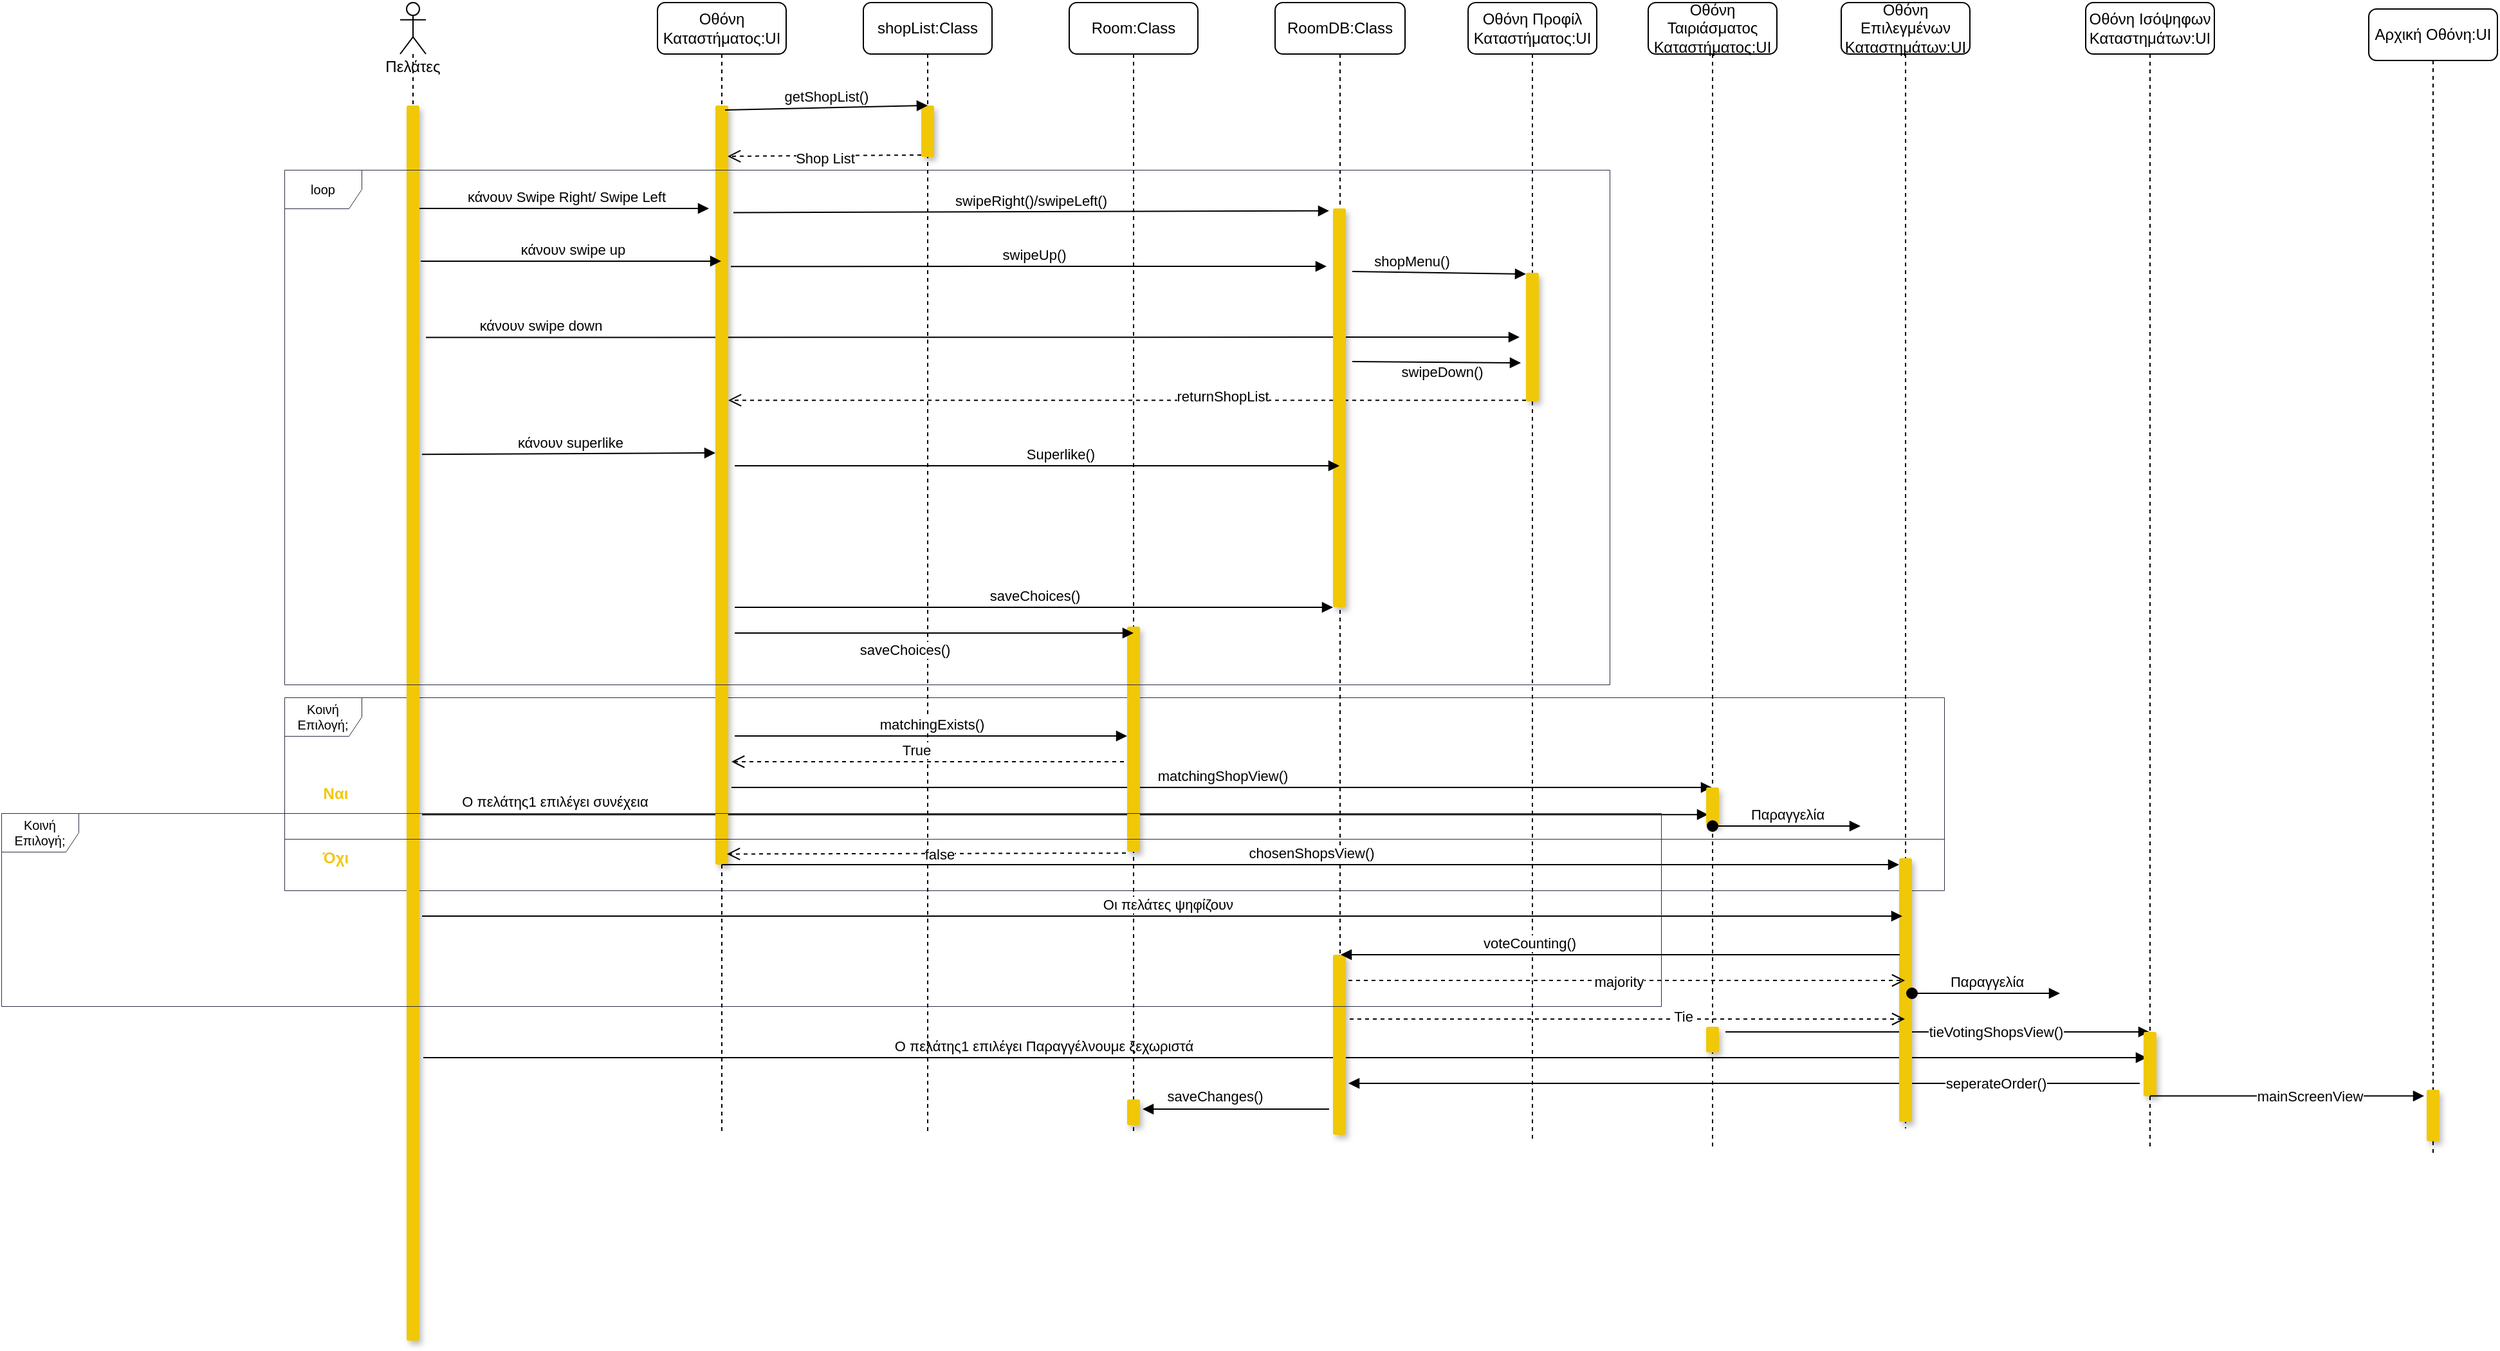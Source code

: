 <mxfile version="18.1.3" type="device"><diagram id="wptZ5MBNka8r5in_MfUg" name="Page-1"><mxGraphModel dx="2249" dy="762" grid="1" gridSize="10" guides="1" tooltips="1" connect="1" arrows="1" fold="1" page="1" pageScale="1" pageWidth="827" pageHeight="1169" math="0" shadow="0"><root><mxCell id="0"/><mxCell id="1" parent="0"/><mxCell id="-vrm6RU2Ln3Ed8rRnsiV-47" value="Κοινή Επιλογή;" style="shape=umlFrame;whiteSpace=wrap;html=1;rounded=0;shadow=0;fontSize=10;strokeColor=#2B2D42;strokeWidth=0.5;fillColor=#FFFFFF;" vertex="1" parent="1"><mxGeometry x="-100" y="620" width="1290" height="150" as="geometry"/></mxCell><mxCell id="-vrm6RU2Ln3Ed8rRnsiV-20" value="" style="html=1;verticalAlign=bottom;endArrow=block;rounded=0;" edge="1" parent="1" target="ZKOWVyFA38tyulBG3vYH-11"><mxGeometry width="80" relative="1" as="geometry"><mxPoint x="1020" y="880" as="sourcePoint"/><mxPoint x="1310" y="880" as="targetPoint"/></mxGeometry></mxCell><mxCell id="-vrm6RU2Ln3Ed8rRnsiV-22" value="tieVotingShopsView()" style="edgeLabel;html=1;align=center;verticalAlign=middle;resizable=0;points=[];" vertex="1" connectable="0" parent="-vrm6RU2Ln3Ed8rRnsiV-20"><mxGeometry x="0.226" relative="1" as="geometry"><mxPoint x="8" as="offset"/></mxGeometry></mxCell><mxCell id="-vrm6RU2Ln3Ed8rRnsiV-44" value="O πελάτης1 επιλέγει συνέχεια" style="html=1;verticalAlign=bottom;endArrow=block;rounded=0;exitX=1.1;exitY=0.126;exitDx=0;exitDy=0;exitPerimeter=0;" edge="1" parent="1"><mxGeometry x="-0.794" y="1" width="80" relative="1" as="geometry"><mxPoint x="7" y="711.11" as="sourcePoint"/><mxPoint x="1006.5" y="711.11" as="targetPoint"/><mxPoint as="offset"/></mxGeometry></mxCell><mxCell id="-vrm6RU2Ln3Ed8rRnsiV-34" value="" style="html=1;verticalAlign=bottom;endArrow=block;rounded=0;" edge="1" parent="1"><mxGeometry width="80" relative="1" as="geometry"><mxPoint x="1342" y="920" as="sourcePoint"/><mxPoint x="727" y="920" as="targetPoint"/></mxGeometry></mxCell><mxCell id="-vrm6RU2Ln3Ed8rRnsiV-35" value="seperateOrder()" style="edgeLabel;html=1;align=center;verticalAlign=middle;resizable=0;points=[];" vertex="1" connectable="0" parent="-vrm6RU2Ln3Ed8rRnsiV-34"><mxGeometry x="0.226" relative="1" as="geometry"><mxPoint x="265" as="offset"/></mxGeometry></mxCell><mxCell id="-vrm6RU2Ln3Ed8rRnsiV-33" value="Ο πελάτης1 επιλέγει Παραγγέλνουμε ξεχωριστά" style="html=1;verticalAlign=bottom;endArrow=block;rounded=0;" edge="1" parent="1"><mxGeometry x="-0.28" width="80" relative="1" as="geometry"><mxPoint x="8" y="900" as="sourcePoint"/><mxPoint x="1347.5" y="900" as="targetPoint"/><mxPoint as="offset"/></mxGeometry></mxCell><mxCell id="-vrm6RU2Ln3Ed8rRnsiV-7" value="returnShopList" style="html=1;verticalAlign=bottom;endArrow=open;dashed=1;endSize=8;rounded=0;exitX=0;exitY=0.991;exitDx=0;exitDy=0;exitPerimeter=0;" edge="1" parent="1" source="-vrm6RU2Ln3Ed8rRnsiV-8" target="ZKOWVyFA38tyulBG3vYH-13"><mxGeometry x="-0.239" y="6" relative="1" as="geometry"><mxPoint x="700" y="390" as="sourcePoint"/><mxPoint x="250" y="390" as="targetPoint"/><mxPoint as="offset"/><Array as="points"/></mxGeometry></mxCell><mxCell id="-vrm6RU2Ln3Ed8rRnsiV-3" value="κάνουν swipe down" style="html=1;verticalAlign=bottom;endArrow=block;rounded=0;exitX=1.008;exitY=0.164;exitDx=0;exitDy=0;exitPerimeter=0;" edge="1" parent="1"><mxGeometry x="-0.789" width="80" relative="1" as="geometry"><mxPoint x="10" y="340.24" as="sourcePoint"/><mxPoint x="860" y="340" as="targetPoint"/><mxPoint as="offset"/></mxGeometry></mxCell><mxCell id="ZKOWVyFA38tyulBG3vYH-1" value="Πελάτες" style="shape=umlLifeline;participant=umlActor;perimeter=lifelinePerimeter;whiteSpace=wrap;html=1;container=1;collapsible=0;recursiveResize=0;verticalAlign=top;spacingTop=36;outlineConnect=0;" parent="1" vertex="1"><mxGeometry x="-10" y="80" width="20" height="1040" as="geometry"/></mxCell><mxCell id="ZKOWVyFA38tyulBG3vYH-2" value="" style="html=1;points=[];perimeter=orthogonalPerimeter;strokeColor=none;fillColor=#F0C808;shadow=1;rounded=1;" parent="ZKOWVyFA38tyulBG3vYH-1" vertex="1"><mxGeometry x="5" y="80" width="10" height="960" as="geometry"/></mxCell><mxCell id="ZKOWVyFA38tyulBG3vYH-3" value="Οθόνη Καταστήματος:UI" style="shape=umlLifeline;perimeter=lifelinePerimeter;whiteSpace=wrap;html=1;container=1;collapsible=0;recursiveResize=0;outlineConnect=0;rounded=1;shadow=0;fillColor=#FFFFFF;" parent="1" vertex="1"><mxGeometry x="190" y="80" width="100" height="880" as="geometry"/></mxCell><mxCell id="ZKOWVyFA38tyulBG3vYH-13" value="" style="html=1;points=[];perimeter=orthogonalPerimeter;rounded=1;shadow=1;fillColor=#F0C808;strokeColor=none;" parent="ZKOWVyFA38tyulBG3vYH-3" vertex="1"><mxGeometry x="45" y="80" width="10" height="590" as="geometry"/></mxCell><mxCell id="ZKOWVyFA38tyulBG3vYH-5" value="shopList:Class" style="shape=umlLifeline;perimeter=lifelinePerimeter;whiteSpace=wrap;html=1;container=1;collapsible=0;recursiveResize=0;outlineConnect=0;rounded=1;shadow=0;fillColor=#FFFFFF;" parent="1" vertex="1"><mxGeometry x="350" y="80" width="100" height="880" as="geometry"/></mxCell><mxCell id="ZKOWVyFA38tyulBG3vYH-14" value="" style="html=1;points=[];perimeter=orthogonalPerimeter;rounded=1;shadow=1;fillColor=#F0C808;strokeColor=none;" parent="ZKOWVyFA38tyulBG3vYH-5" vertex="1"><mxGeometry x="45" y="80" width="10" height="40" as="geometry"/></mxCell><mxCell id="ZKOWVyFA38tyulBG3vYH-16" value="Shop List" style="html=1;verticalAlign=bottom;endArrow=open;dashed=1;endSize=8;rounded=0;entryX=0.95;entryY=0.506;entryDx=0;entryDy=0;entryPerimeter=0;" parent="ZKOWVyFA38tyulBG3vYH-5" edge="1"><mxGeometry x="-0.002" y="11" relative="1" as="geometry"><mxPoint x="45" y="118.5" as="sourcePoint"/><mxPoint x="-105.5" y="119.48" as="targetPoint"/><mxPoint as="offset"/><Array as="points"><mxPoint x="-40" y="119"/></Array></mxGeometry></mxCell><mxCell id="-vrm6RU2Ln3Ed8rRnsiV-39" value="True" style="html=1;verticalAlign=bottom;endArrow=open;dashed=1;endSize=8;rounded=0;" edge="1" parent="ZKOWVyFA38tyulBG3vYH-5"><mxGeometry x="0.066" relative="1" as="geometry"><mxPoint x="202.5" y="590" as="sourcePoint"/><mxPoint x="-102.5" y="590" as="targetPoint"/><mxPoint x="1" as="offset"/><Array as="points"/></mxGeometry></mxCell><mxCell id="-vrm6RU2Ln3Ed8rRnsiV-43" value="matchingShopView()" style="html=1;verticalAlign=bottom;endArrow=block;rounded=0;" edge="1" parent="ZKOWVyFA38tyulBG3vYH-5" target="-vrm6RU2Ln3Ed8rRnsiV-40"><mxGeometry width="80" relative="1" as="geometry"><mxPoint x="-102.5" y="610" as="sourcePoint"/><mxPoint x="202.5" y="610" as="targetPoint"/></mxGeometry></mxCell><mxCell id="ZKOWVyFA38tyulBG3vYH-7" value="Οθόνη Προφίλ Καταστήματος:UI" style="shape=umlLifeline;perimeter=lifelinePerimeter;whiteSpace=wrap;html=1;container=1;collapsible=0;recursiveResize=0;outlineConnect=0;rounded=1;shadow=0;fillColor=#FFFFFF;" parent="1" vertex="1"><mxGeometry x="820" y="80" width="100" height="885" as="geometry"/></mxCell><mxCell id="-vrm6RU2Ln3Ed8rRnsiV-8" value="" style="html=1;points=[];perimeter=orthogonalPerimeter;rounded=1;shadow=1;fillColor=#F0C808;strokeColor=none;" vertex="1" parent="ZKOWVyFA38tyulBG3vYH-7"><mxGeometry x="45" y="210" width="10" height="100" as="geometry"/></mxCell><mxCell id="ZKOWVyFA38tyulBG3vYH-9" value="Οθόνη Επιλεγμένων Καταστημάτων:UI" style="shape=umlLifeline;perimeter=lifelinePerimeter;whiteSpace=wrap;html=1;container=1;collapsible=0;recursiveResize=0;outlineConnect=0;rounded=1;shadow=0;fillColor=#FFFFFF;" parent="1" vertex="1"><mxGeometry x="1110" y="80" width="100" height="875" as="geometry"/></mxCell><mxCell id="ZKOWVyFA38tyulBG3vYH-10" value="" style="html=1;points=[];perimeter=orthogonalPerimeter;rounded=1;shadow=1;fillColor=#F0C808;strokeColor=none;" parent="ZKOWVyFA38tyulBG3vYH-9" vertex="1"><mxGeometry x="45" y="665" width="10" height="205" as="geometry"/></mxCell><mxCell id="ZKOWVyFA38tyulBG3vYH-11" value="Οθόνη Ισόψηφων Καταστημάτων:UI" style="shape=umlLifeline;perimeter=lifelinePerimeter;whiteSpace=wrap;html=1;container=1;collapsible=0;recursiveResize=0;outlineConnect=0;rounded=1;shadow=0;fillColor=#FFFFFF;" parent="1" vertex="1"><mxGeometry x="1300" y="80" width="100" height="890" as="geometry"/></mxCell><mxCell id="ZKOWVyFA38tyulBG3vYH-12" value="" style="html=1;points=[];perimeter=orthogonalPerimeter;rounded=1;shadow=1;fillColor=#F0C808;strokeColor=none;" parent="ZKOWVyFA38tyulBG3vYH-11" vertex="1"><mxGeometry x="45" y="800" width="10" height="50" as="geometry"/></mxCell><mxCell id="ZKOWVyFA38tyulBG3vYH-15" value="getShopList()" style="html=1;verticalAlign=bottom;endArrow=block;rounded=0;exitX=0.75;exitY=0.006;exitDx=0;exitDy=0;exitPerimeter=0;" parent="1" source="ZKOWVyFA38tyulBG3vYH-13" edge="1"><mxGeometry width="80" relative="1" as="geometry"><mxPoint x="270" y="170" as="sourcePoint"/><mxPoint x="400" y="160" as="targetPoint"/></mxGeometry></mxCell><mxCell id="ZKOWVyFA38tyulBG3vYH-17" value="κάνουν Swipe Right/ Swipe Left" style="html=1;verticalAlign=bottom;endArrow=block;rounded=0;" parent="1" source="ZKOWVyFA38tyulBG3vYH-2" edge="1"><mxGeometry x="0.01" width="80" relative="1" as="geometry"><mxPoint x="20" y="240" as="sourcePoint"/><mxPoint x="230" y="240" as="targetPoint"/><mxPoint as="offset"/></mxGeometry></mxCell><mxCell id="ZKOWVyFA38tyulBG3vYH-18" value="Room:Class" style="shape=umlLifeline;perimeter=lifelinePerimeter;whiteSpace=wrap;html=1;container=1;collapsible=0;recursiveResize=0;outlineConnect=0;rounded=1;shadow=0;fillColor=#FFFFFF;" parent="1" vertex="1"><mxGeometry x="510" y="80" width="100" height="880" as="geometry"/></mxCell><mxCell id="ZKOWVyFA38tyulBG3vYH-19" value="" style="html=1;points=[];perimeter=orthogonalPerimeter;rounded=1;shadow=1;fillColor=#F0C808;strokeColor=none;" parent="ZKOWVyFA38tyulBG3vYH-18" vertex="1"><mxGeometry x="45" y="485" width="10" height="175" as="geometry"/></mxCell><mxCell id="-vrm6RU2Ln3Ed8rRnsiV-36" value="" style="html=1;points=[];perimeter=orthogonalPerimeter;rounded=1;shadow=1;fillColor=#F0C808;strokeColor=none;" vertex="1" parent="ZKOWVyFA38tyulBG3vYH-18"><mxGeometry x="45" y="852.5" width="10" height="20" as="geometry"/></mxCell><mxCell id="ZKOWVyFA38tyulBG3vYH-20" value="RoomDB:Class" style="shape=umlLifeline;perimeter=lifelinePerimeter;whiteSpace=wrap;html=1;container=1;collapsible=0;recursiveResize=0;outlineConnect=0;rounded=1;shadow=0;fillColor=#FFFFFF;" parent="1" vertex="1"><mxGeometry x="670" y="80" width="101" height="880" as="geometry"/></mxCell><mxCell id="ZKOWVyFA38tyulBG3vYH-21" value="" style="html=1;points=[];perimeter=orthogonalPerimeter;rounded=1;shadow=1;fillColor=#F0C808;strokeColor=none;" parent="ZKOWVyFA38tyulBG3vYH-20" vertex="1"><mxGeometry x="45" y="160" width="10" height="310" as="geometry"/></mxCell><mxCell id="-vrm6RU2Ln3Ed8rRnsiV-31" value="" style="html=1;points=[];perimeter=orthogonalPerimeter;rounded=1;shadow=1;fillColor=#F0C808;strokeColor=none;" vertex="1" parent="ZKOWVyFA38tyulBG3vYH-20"><mxGeometry x="45" y="740" width="10" height="140" as="geometry"/></mxCell><mxCell id="ZKOWVyFA38tyulBG3vYH-23" value="swipeRight()/swipeLeft()" style="html=1;verticalAlign=bottom;endArrow=block;rounded=0;exitX=1.4;exitY=0.141;exitDx=0;exitDy=0;exitPerimeter=0;entryX=-0.3;entryY=0.006;entryDx=0;entryDy=0;entryPerimeter=0;" parent="1" source="ZKOWVyFA38tyulBG3vYH-13" edge="1" target="ZKOWVyFA38tyulBG3vYH-21"><mxGeometry width="80" relative="1" as="geometry"><mxPoint x="199" y="250" as="sourcePoint"/><mxPoint x="629" y="250" as="targetPoint"/></mxGeometry></mxCell><mxCell id="ZKOWVyFA38tyulBG3vYH-24" value="saveChoices()" style="html=1;verticalAlign=bottom;endArrow=block;rounded=0;" parent="1" target="ZKOWVyFA38tyulBG3vYH-21" edge="1"><mxGeometry width="80" relative="1" as="geometry"><mxPoint x="250" y="550" as="sourcePoint"/><mxPoint x="680" y="550" as="targetPoint"/></mxGeometry></mxCell><mxCell id="ZKOWVyFA38tyulBG3vYH-25" value="saveChoices()" style="html=1;verticalAlign=bottom;endArrow=block;rounded=0;" parent="1" edge="1"><mxGeometry x="-0.147" y="-22" width="80" relative="1" as="geometry"><mxPoint x="250" y="570" as="sourcePoint"/><mxPoint x="560" y="570" as="targetPoint"/><mxPoint as="offset"/></mxGeometry></mxCell><mxCell id="-vrm6RU2Ln3Ed8rRnsiV-2" value="κάνουν swipe up" style="html=1;verticalAlign=bottom;endArrow=block;rounded=0;exitX=1.1;exitY=0.126;exitDx=0;exitDy=0;exitPerimeter=0;" edge="1" parent="1" source="ZKOWVyFA38tyulBG3vYH-2" target="ZKOWVyFA38tyulBG3vYH-3"><mxGeometry x="0.01" width="80" relative="1" as="geometry"><mxPoint x="20" y="280" as="sourcePoint"/><mxPoint x="226.59" y="280.0" as="targetPoint"/><mxPoint as="offset"/></mxGeometry></mxCell><mxCell id="-vrm6RU2Ln3Ed8rRnsiV-4" value="&amp;nbsp;swipeUp()" style="html=1;verticalAlign=bottom;endArrow=block;rounded=0;exitX=1.2;exitY=0.212;exitDx=0;exitDy=0;exitPerimeter=0;" edge="1" parent="1" source="ZKOWVyFA38tyulBG3vYH-13"><mxGeometry x="0.01" width="80" relative="1" as="geometry"><mxPoint x="260" y="280" as="sourcePoint"/><mxPoint x="710" y="285" as="targetPoint"/><mxPoint as="offset"/></mxGeometry></mxCell><mxCell id="-vrm6RU2Ln3Ed8rRnsiV-6" value="&amp;nbsp;swipeDown()" style="html=1;verticalAlign=bottom;endArrow=block;rounded=0;entryX=-0.4;entryY=0.7;entryDx=0;entryDy=0;entryPerimeter=0;" edge="1" parent="1" target="-vrm6RU2Ln3Ed8rRnsiV-8"><mxGeometry x="0.037" y="-16" width="80" relative="1" as="geometry"><mxPoint x="730" y="359" as="sourcePoint"/><mxPoint x="850" y="360" as="targetPoint"/><mxPoint as="offset"/></mxGeometry></mxCell><mxCell id="-vrm6RU2Ln3Ed8rRnsiV-9" value="shopMenu()" style="html=1;verticalAlign=bottom;endArrow=block;rounded=0;entryX=0;entryY=0.01;entryDx=0;entryDy=0;entryPerimeter=0;" edge="1" parent="1" target="-vrm6RU2Ln3Ed8rRnsiV-8"><mxGeometry x="-0.316" width="80" relative="1" as="geometry"><mxPoint x="730" y="289" as="sourcePoint"/><mxPoint x="850" y="289" as="targetPoint"/><mxPoint as="offset"/></mxGeometry></mxCell><mxCell id="-vrm6RU2Ln3Ed8rRnsiV-10" value="Superlike()" style="html=1;verticalAlign=bottom;endArrow=block;rounded=0;" edge="1" parent="1" target="ZKOWVyFA38tyulBG3vYH-20"><mxGeometry x="0.075" width="80" relative="1" as="geometry"><mxPoint x="250" y="440" as="sourcePoint"/><mxPoint x="700" y="500" as="targetPoint"/><mxPoint as="offset"/></mxGeometry></mxCell><mxCell id="-vrm6RU2Ln3Ed8rRnsiV-11" value="matchingExists()" style="html=1;verticalAlign=bottom;endArrow=block;rounded=0;" edge="1" parent="1" target="ZKOWVyFA38tyulBG3vYH-19"><mxGeometry width="80" relative="1" as="geometry"><mxPoint x="250" y="650" as="sourcePoint"/><mxPoint x="690" y="650" as="targetPoint"/></mxGeometry></mxCell><mxCell id="-vrm6RU2Ln3Ed8rRnsiV-12" value="false" style="html=1;verticalAlign=bottom;endArrow=open;dashed=1;endSize=8;rounded=0;exitX=-0.1;exitY=1.006;exitDx=0;exitDy=0;exitPerimeter=0;entryX=0.9;entryY=0.986;entryDx=0;entryDy=0;entryPerimeter=0;" edge="1" parent="1" source="ZKOWVyFA38tyulBG3vYH-19" target="ZKOWVyFA38tyulBG3vYH-13"><mxGeometry x="-0.065" y="10" relative="1" as="geometry"><mxPoint x="550" y="670" as="sourcePoint"/><mxPoint x="250" y="670" as="targetPoint"/><mxPoint as="offset"/><Array as="points"/></mxGeometry></mxCell><mxCell id="-vrm6RU2Ln3Ed8rRnsiV-13" value="chosenShopsView()" style="html=1;verticalAlign=bottom;endArrow=block;rounded=0;" edge="1" parent="1" target="ZKOWVyFA38tyulBG3vYH-10"><mxGeometry width="80" relative="1" as="geometry"><mxPoint x="240" y="750" as="sourcePoint"/><mxPoint x="1020" y="750" as="targetPoint"/></mxGeometry></mxCell><mxCell id="-vrm6RU2Ln3Ed8rRnsiV-14" value="&amp;nbsp;voteCounting()" style="html=1;verticalAlign=bottom;endArrow=block;rounded=0;" edge="1" parent="1"><mxGeometry x="0.333" width="80" relative="1" as="geometry"><mxPoint x="1155.5" y="820" as="sourcePoint"/><mxPoint x="721" y="820" as="targetPoint"/><mxPoint as="offset"/></mxGeometry></mxCell><mxCell id="-vrm6RU2Ln3Ed8rRnsiV-15" value="majority" style="html=1;verticalAlign=bottom;endArrow=open;dashed=1;endSize=8;rounded=0;" edge="1" parent="1" target="ZKOWVyFA38tyulBG3vYH-9"><mxGeometry x="-0.031" y="-10" relative="1" as="geometry"><mxPoint x="727" y="840" as="sourcePoint"/><mxPoint x="1036.5" y="840" as="targetPoint"/><mxPoint as="offset"/><Array as="points"/></mxGeometry></mxCell><mxCell id="-vrm6RU2Ln3Ed8rRnsiV-18" value="" style="html=1;verticalAlign=bottom;endArrow=open;dashed=1;endSize=8;rounded=0;" edge="1" parent="1" target="ZKOWVyFA38tyulBG3vYH-9"><mxGeometry x="-0.048" relative="1" as="geometry"><mxPoint x="728" y="870" as="sourcePoint"/><mxPoint x="1037.5" y="870" as="targetPoint"/><mxPoint as="offset"/><Array as="points"/></mxGeometry></mxCell><mxCell id="-vrm6RU2Ln3Ed8rRnsiV-19" value="Tie" style="edgeLabel;html=1;align=center;verticalAlign=middle;resizable=0;points=[];" vertex="1" connectable="0" parent="-vrm6RU2Ln3Ed8rRnsiV-18"><mxGeometry x="0.2" y="2" relative="1" as="geometry"><mxPoint as="offset"/></mxGeometry></mxCell><mxCell id="-vrm6RU2Ln3Ed8rRnsiV-23" value="" style="html=1;verticalAlign=bottom;endArrow=block;rounded=0;entryX=-0.2;entryY=0.12;entryDx=0;entryDy=0;entryPerimeter=0;" edge="1" parent="1" source="ZKOWVyFA38tyulBG3vYH-11" target="-vrm6RU2Ln3Ed8rRnsiV-28"><mxGeometry width="80" relative="1" as="geometry"><mxPoint x="1360" y="1010" as="sourcePoint"/><mxPoint x="1670" y="1010" as="targetPoint"/></mxGeometry></mxCell><mxCell id="-vrm6RU2Ln3Ed8rRnsiV-38" value="mainScreenView" style="edgeLabel;html=1;align=center;verticalAlign=middle;resizable=0;points=[];" vertex="1" connectable="0" parent="-vrm6RU2Ln3Ed8rRnsiV-23"><mxGeometry x="0.157" relative="1" as="geometry"><mxPoint x="1" as="offset"/></mxGeometry></mxCell><mxCell id="-vrm6RU2Ln3Ed8rRnsiV-25" value="" style="html=1;verticalAlign=bottom;endArrow=block;rounded=0;" edge="1" parent="1"><mxGeometry width="80" relative="1" as="geometry"><mxPoint x="712" y="940" as="sourcePoint"/><mxPoint x="567" y="940" as="targetPoint"/></mxGeometry></mxCell><mxCell id="-vrm6RU2Ln3Ed8rRnsiV-26" value="saveChanges()" style="edgeLabel;html=1;align=center;verticalAlign=middle;resizable=0;points=[];" vertex="1" connectable="0" parent="-vrm6RU2Ln3Ed8rRnsiV-25"><mxGeometry x="0.226" relative="1" as="geometry"><mxPoint y="-10" as="offset"/></mxGeometry></mxCell><mxCell id="-vrm6RU2Ln3Ed8rRnsiV-27" value="Αρχική Οθόνη:UI" style="shape=umlLifeline;perimeter=lifelinePerimeter;whiteSpace=wrap;html=1;container=1;collapsible=0;recursiveResize=0;outlineConnect=0;rounded=1;shadow=0;fillColor=#FFFFFF;" vertex="1" parent="1"><mxGeometry x="1520" y="85" width="100" height="890" as="geometry"/></mxCell><mxCell id="-vrm6RU2Ln3Ed8rRnsiV-28" value="" style="html=1;points=[];perimeter=orthogonalPerimeter;rounded=1;shadow=1;fillColor=#F0C808;strokeColor=none;" vertex="1" parent="-vrm6RU2Ln3Ed8rRnsiV-27"><mxGeometry x="45" y="840" width="10" height="40" as="geometry"/></mxCell><mxCell id="-vrm6RU2Ln3Ed8rRnsiV-29" value="κάνουν superlike" style="html=1;verticalAlign=bottom;endArrow=block;rounded=0;entryX=-0.1;entryY=0.255;entryDx=0;entryDy=0;entryPerimeter=0;exitX=1.1;exitY=0.126;exitDx=0;exitDy=0;exitPerimeter=0;" edge="1" parent="1"><mxGeometry x="0.01" width="80" relative="1" as="geometry"><mxPoint x="7" y="431.11" as="sourcePoint"/><mxPoint x="235" y="430.0" as="targetPoint"/><mxPoint as="offset"/></mxGeometry></mxCell><mxCell id="-vrm6RU2Ln3Ed8rRnsiV-30" value="Οι πελάτες ψηφίζουν&amp;nbsp;" style="html=1;verticalAlign=bottom;endArrow=block;rounded=0;" edge="1" parent="1"><mxGeometry x="0.01" width="80" relative="1" as="geometry"><mxPoint x="7" y="790" as="sourcePoint"/><mxPoint x="1157.5" y="790" as="targetPoint"/><mxPoint as="offset"/></mxGeometry></mxCell><mxCell id="-vrm6RU2Ln3Ed8rRnsiV-32" value="Παραγγελία" style="html=1;verticalAlign=bottom;startArrow=oval;startFill=1;endArrow=block;startSize=8;rounded=0;" edge="1" parent="1" source="ZKOWVyFA38tyulBG3vYH-10"><mxGeometry width="60" relative="1" as="geometry"><mxPoint x="1140" y="850" as="sourcePoint"/><mxPoint x="1280" y="850" as="targetPoint"/></mxGeometry></mxCell><mxCell id="-vrm6RU2Ln3Ed8rRnsiV-40" value="Οθόνη Ταιριάσματος Καταστήματος:UI" style="shape=umlLifeline;perimeter=lifelinePerimeter;whiteSpace=wrap;html=1;container=1;collapsible=0;recursiveResize=0;outlineConnect=0;rounded=1;shadow=0;fillColor=#FFFFFF;" vertex="1" parent="1"><mxGeometry x="960" y="80" width="100" height="890" as="geometry"/></mxCell><mxCell id="-vrm6RU2Ln3Ed8rRnsiV-41" value="" style="html=1;points=[];perimeter=orthogonalPerimeter;rounded=1;shadow=1;fillColor=#F0C808;strokeColor=none;" vertex="1" parent="-vrm6RU2Ln3Ed8rRnsiV-40"><mxGeometry x="45" y="796" width="10" height="20" as="geometry"/></mxCell><mxCell id="-vrm6RU2Ln3Ed8rRnsiV-42" value="" style="html=1;points=[];perimeter=orthogonalPerimeter;rounded=1;shadow=1;fillColor=#F0C808;strokeColor=none;" vertex="1" parent="-vrm6RU2Ln3Ed8rRnsiV-40"><mxGeometry x="45" y="610" width="10" height="30" as="geometry"/></mxCell><mxCell id="-vrm6RU2Ln3Ed8rRnsiV-45" value="Παραγγελία" style="html=1;verticalAlign=bottom;startArrow=oval;startFill=1;endArrow=block;startSize=8;rounded=0;" edge="1" parent="1"><mxGeometry width="60" relative="1" as="geometry"><mxPoint x="1010" y="720" as="sourcePoint"/><mxPoint x="1125" y="720" as="targetPoint"/></mxGeometry></mxCell><mxCell id="-vrm6RU2Ln3Ed8rRnsiV-46" value="loop" style="shape=umlFrame;whiteSpace=wrap;html=1;rounded=0;shadow=0;fontSize=10;strokeColor=#2B2D42;strokeWidth=0.5;fillColor=#FFFFFF;" vertex="1" parent="1"><mxGeometry x="-100" y="210" width="1030" height="400" as="geometry"/></mxCell><mxCell id="-vrm6RU2Ln3Ed8rRnsiV-48" value="" style="endArrow=none;html=1;rounded=0;strokeWidth=0.5;strokeColor=#2B2D42;" edge="1" parent="1"><mxGeometry width="50" height="50" relative="1" as="geometry"><mxPoint x="1190" y="730" as="sourcePoint"/><mxPoint x="-100" y="730" as="targetPoint"/></mxGeometry></mxCell><mxCell id="-vrm6RU2Ln3Ed8rRnsiV-49" value="&lt;b&gt;&lt;font style=&quot;font-size: 12px;&quot; color=&quot;#f0c808&quot;&gt;Όχι&lt;/font&gt;&lt;/b&gt;" style="text;html=1;strokeColor=none;fillColor=none;align=center;verticalAlign=middle;whiteSpace=wrap;rounded=0;shadow=0;fontSize=10;" vertex="1" parent="1"><mxGeometry x="-90" y="730" width="60" height="30" as="geometry"/></mxCell><mxCell id="-vrm6RU2Ln3Ed8rRnsiV-50" value="&lt;font color=&quot;#f0c808&quot;&gt;&lt;span style=&quot;font-size: 12px;&quot;&gt;&lt;b&gt;Ναι&lt;/b&gt;&lt;/span&gt;&lt;/font&gt;" style="text;html=1;strokeColor=none;fillColor=none;align=center;verticalAlign=middle;whiteSpace=wrap;rounded=0;shadow=0;fontSize=10;" vertex="1" parent="1"><mxGeometry x="-90" y="680" width="60" height="30" as="geometry"/></mxCell><mxCell id="-vrm6RU2Ln3Ed8rRnsiV-51" value="Κοινή Επιλογή;" style="shape=umlFrame;whiteSpace=wrap;html=1;rounded=0;shadow=0;fontSize=10;strokeColor=#2B2D42;strokeWidth=0.5;fillColor=#FFFFFF;" vertex="1" parent="1"><mxGeometry x="-320" y="710" width="1290" height="150" as="geometry"/></mxCell></root></mxGraphModel></diagram></mxfile>
